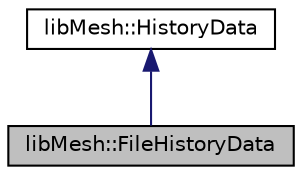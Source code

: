 digraph "libMesh::FileHistoryData"
{
 // INTERACTIVE_SVG=YES
  edge [fontname="Helvetica",fontsize="10",labelfontname="Helvetica",labelfontsize="10"];
  node [fontname="Helvetica",fontsize="10",shape=record];
  Node1 [label="libMesh::FileHistoryData",height=0.2,width=0.4,color="black", fillcolor="grey75", style="filled" fontcolor="black"];
  Node2 -> Node1 [dir="back",color="midnightblue",fontsize="10",style="solid",fontname="Helvetica"];
  Node2 [label="libMesh::HistoryData",height=0.2,width=0.4,color="black", fillcolor="white", style="filled",URL="$classlibMesh_1_1HistoryData.html",tooltip="The History Data classes are companion classes to SolutionHistory and MeshHistory classes..."];
}

